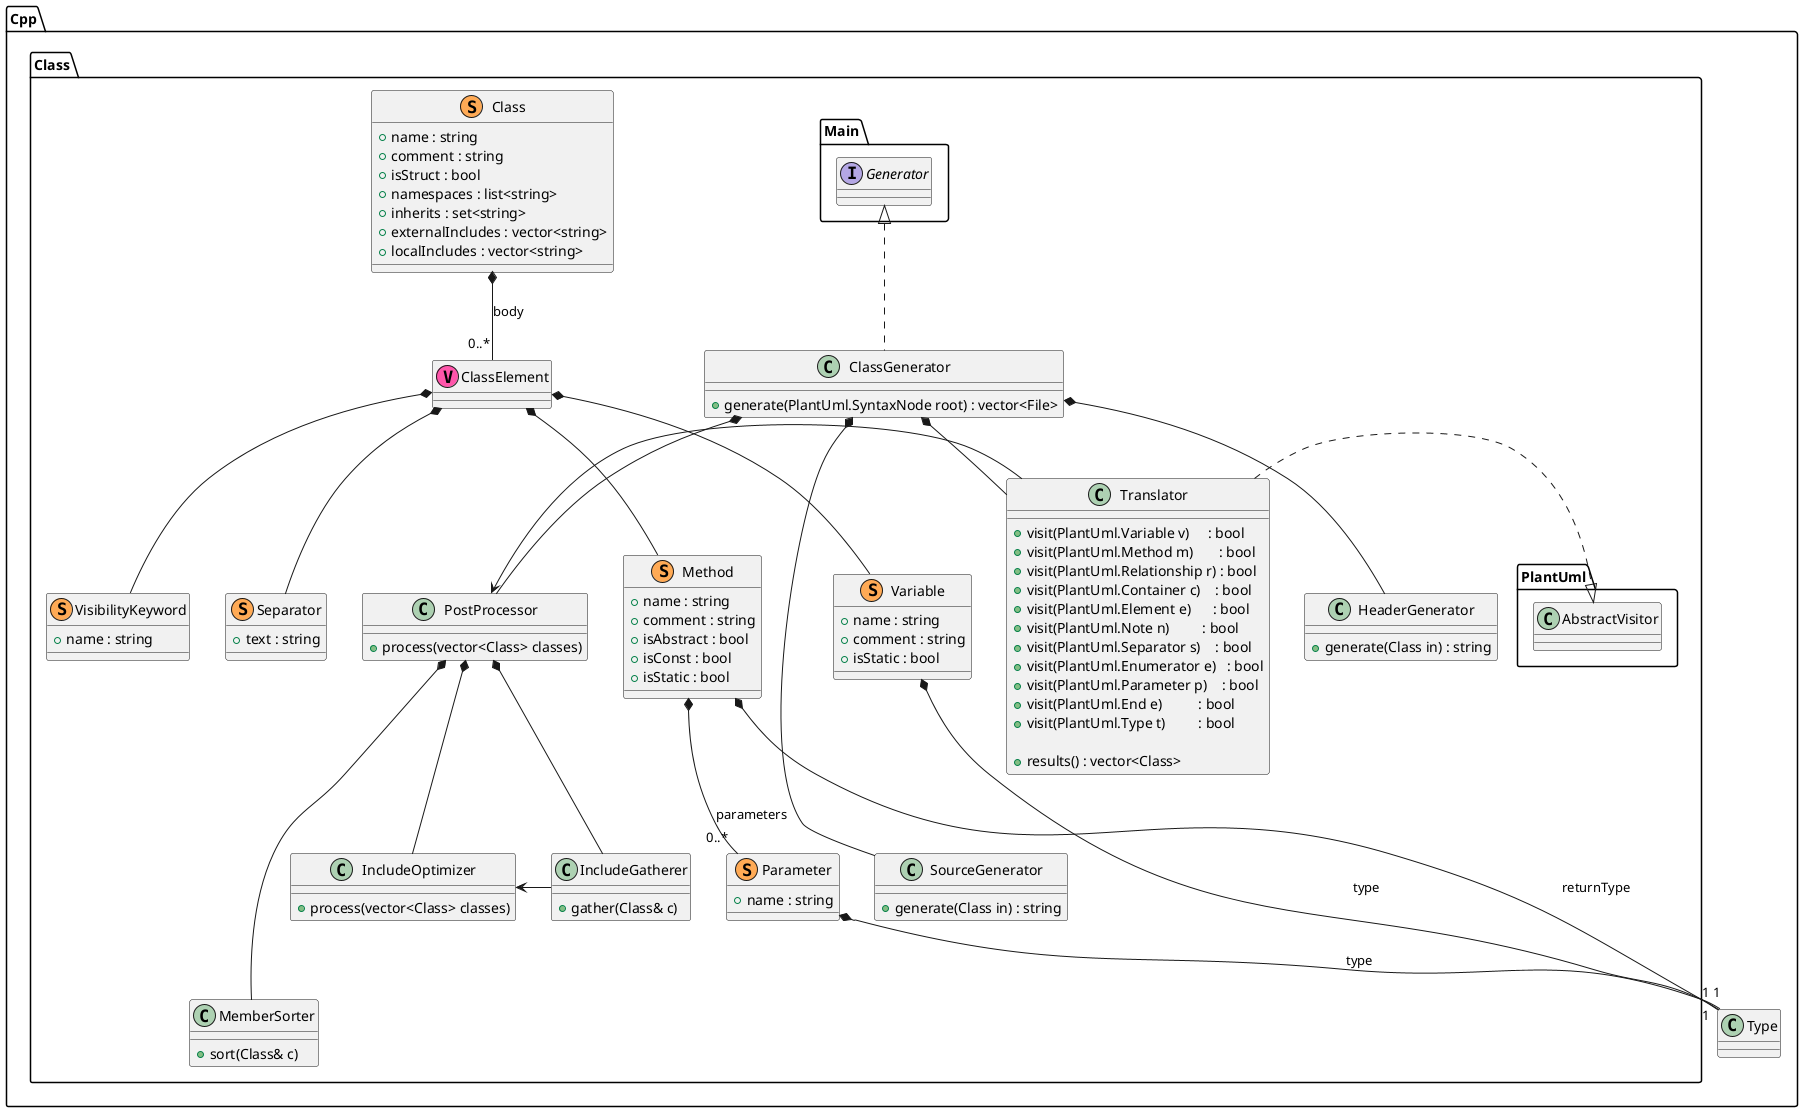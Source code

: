 @startuml Class

namespace Cpp {

    namespace Class {
        ' *************** ALGORITHMS ***************
        class Translator
        {
            +visit(PlantUml.Variable v)     : bool
            +visit(PlantUml.Method m)       : bool
            +visit(PlantUml.Relationship r) : bool
            +visit(PlantUml.Container c)    : bool
            +visit(PlantUml.Element e)      : bool
            +visit(PlantUml.Note n)         : bool
            +visit(PlantUml.Separator s)    : bool
            +visit(PlantUml.Enumerator e)   : bool
            +visit(PlantUml.Parameter p)    : bool
            +visit(PlantUml.End e)          : bool
            +visit(PlantUml.Type t)         : bool

            +results() : vector<Class>
        }
        Translator .|> PlantUml.AbstractVisitor

        class PostProcessor {
            +process(vector<Class> classes)
        }

        class IncludeGatherer {
            +gather(Class& c)
        }
        class IncludeOptimizer {
            +process(vector<Class> classes)
        }
        class MemberSorter {
            +sort(Class& c)
        }

        PostProcessor *-- IncludeGatherer
        PostProcessor *-- IncludeOptimizer
        PostProcessor *--- MemberSorter
        IncludeOptimizer <- IncludeGatherer


        class HeaderGenerator {
            +generate(Class in) : string
        }

        class SourceGenerator {
            +generate(Class in) : string
        }

        Translator -left-> PostProcessor

        class ClassGenerator implements Main.Generator {
            +generate(PlantUml.SyntaxNode root) : vector<File>
        }
        ClassGenerator *-- Translator
        ClassGenerator *-- PostProcessor
        ClassGenerator *-- HeaderGenerator
        ClassGenerator *--- SourceGenerator

        ' *************** DATA ***************
        class Class << (S,#FFAA55) >>
        {
            +name : string
            +comment : string
            +isStruct : bool
            +namespaces : list<string>
            +inherits : set<string>
            +externalIncludes : vector<string>
            +localIncludes : vector<string>
        }
        class ClassElement << (V,#FF55AA) >>
        class VisibilityKeyword << (S,#FFAA55) >>
        {
            +name : string
        }
        class Separator << (S,#FFAA55) >>
        {
            +text : string
        }
        class Variable << (S,#FFAA55) >>
        {
            +name : string
            +comment : string
            +isStatic : bool
        }
        class Method << (S,#FFAA55) >>
        {
            +name : string
            +comment : string
            +isAbstract : bool
            +isConst : bool
            +isStatic : bool
        }
        class Parameter << (S,#FFAA55) >>
        {
            +name : string
        }


        Method *--- "1" Cpp.Type : returnType
        Parameter *-- "1" Cpp.Type : type
        Variable *--- "1" Cpp.Type : type


        Class *-- "0..*" ClassElement : body
        ClassElement *-- Method
        ClassElement *-- Variable
        ClassElement *-- VisibilityKeyword
        ClassElement *-- Separator
        Method *-- "0..*" Parameter : parameters
    }
}

@enduml